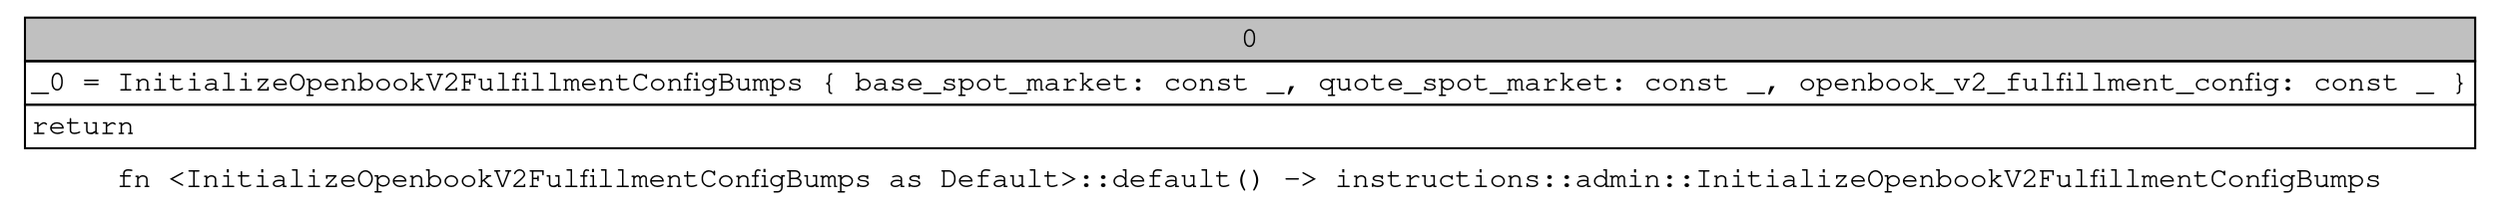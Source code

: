 digraph Mir_0_7797 {
    graph [fontname="Courier, monospace"];
    node [fontname="Courier, monospace"];
    edge [fontname="Courier, monospace"];
    label=<fn &lt;InitializeOpenbookV2FulfillmentConfigBumps as Default&gt;::default() -&gt; instructions::admin::InitializeOpenbookV2FulfillmentConfigBumps<br align="left"/>>;
    bb0__0_7797 [shape="none", label=<<table border="0" cellborder="1" cellspacing="0"><tr><td bgcolor="gray" align="center" colspan="1">0</td></tr><tr><td align="left" balign="left">_0 = InitializeOpenbookV2FulfillmentConfigBumps { base_spot_market: const _, quote_spot_market: const _, openbook_v2_fulfillment_config: const _ }<br/></td></tr><tr><td align="left">return</td></tr></table>>];
}
